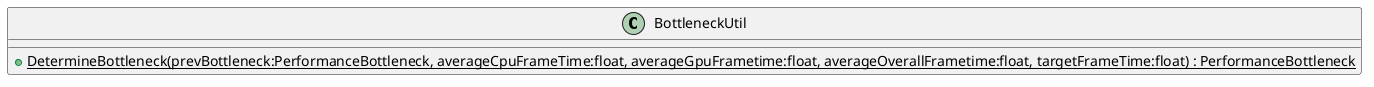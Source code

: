 @startuml
class BottleneckUtil {
    + {static} DetermineBottleneck(prevBottleneck:PerformanceBottleneck, averageCpuFrameTime:float, averageGpuFrametime:float, averageOverallFrametime:float, targetFrameTime:float) : PerformanceBottleneck
}
@enduml
